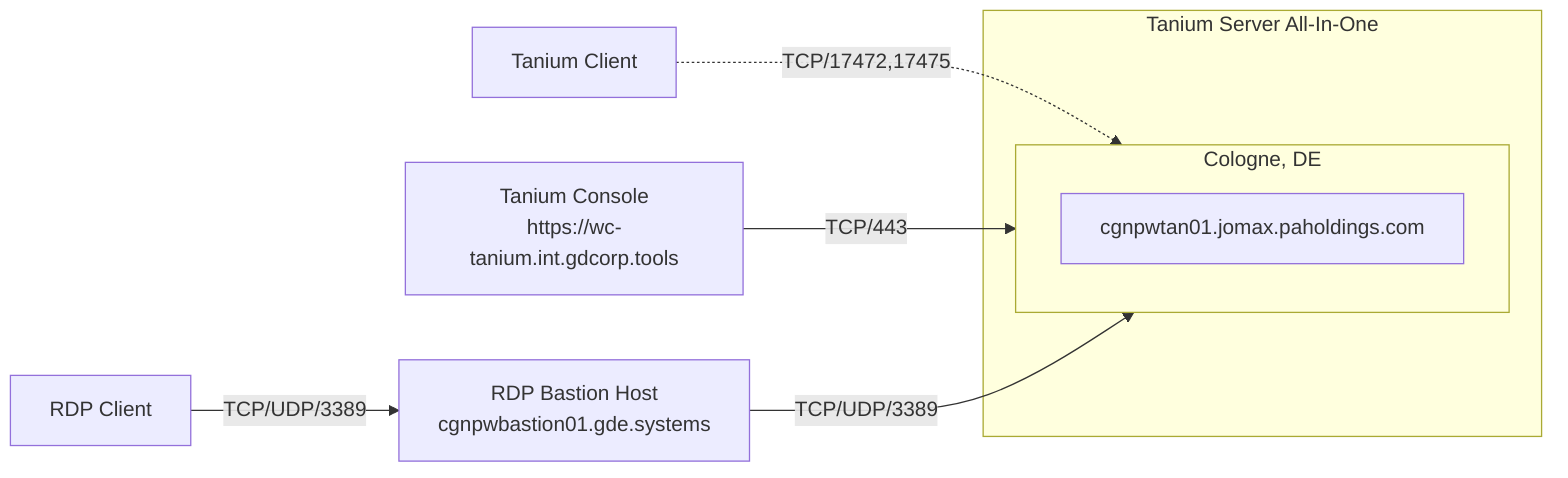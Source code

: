 flowchart LR
    %% Define nodes and subgraphs
    subgraph TS["Tanium Server All-In-One"]
        subgraph TS_CGN["Cologne, DE"]
            TS_CGN_1["cgnpwtan01.jomax.paholdings.com"]
        end
    end
    
    %% Define nodes not part of a subgraph
    %% Title("Tanium Production EMEA (Works Council)"):::StyleGoDaddyProdEMEA
    TaniumClient["Tanium Client"]
    TaniumConsole["Tanium Console<br/>https://wc-tanium.int.gdcorp.tools"]
    RDPBastion["RDP Bastion Host<br/>cgnpwbastion01.gde.systems"]
    RDPClient["RDP Client"]

    %% Define relationships
    TaniumClient -.->|"TCP/17472,17475"| TS_CGN
    TaniumConsole -->|"TCP/443"| TS_CGN
    RDPClient -->|"TCP/UDP/3389"| RDPBastion -->|"TCP/UDP/3389"| TS_CGN

    %% Add hyperlinks
    click TaniumConsole "https://wc-tanium.int.gdcorp.tools" "Tanium Console (VPN Required)"

    %% Define styles
    classDef StyleGoDaddyProd fill:#E22726,color:#000000,stroke:#FFFFFF,stroke-width:1px;
    classDef StyleGoDaddyProdEMEA fill:#FED317,color:#2F1C4C,stroke:#FADCD9,stroke-width:1px;
    classDef StyleGoDaddyDev fill:#00782E,color:#D8EFEF,stroke:#FFEEA9,stroke-width:1px;
    
    %% Assign styles
    %%class Title StyleGoDaddyProdEMEA;